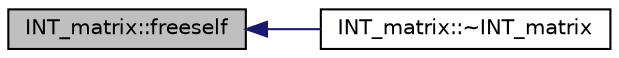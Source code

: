 digraph "INT_matrix::freeself"
{
  edge [fontname="Helvetica",fontsize="10",labelfontname="Helvetica",labelfontsize="10"];
  node [fontname="Helvetica",fontsize="10",shape=record];
  rankdir="LR";
  Node14 [label="INT_matrix::freeself",height=0.2,width=0.4,color="black", fillcolor="grey75", style="filled", fontcolor="black"];
  Node14 -> Node15 [dir="back",color="midnightblue",fontsize="10",style="solid",fontname="Helvetica"];
  Node15 [label="INT_matrix::~INT_matrix",height=0.2,width=0.4,color="black", fillcolor="white", style="filled",URL="$d9/dd1/class_i_n_t__matrix.html#a6896ec5fe1bbb5a13fd71d35bad8cdea"];
}
